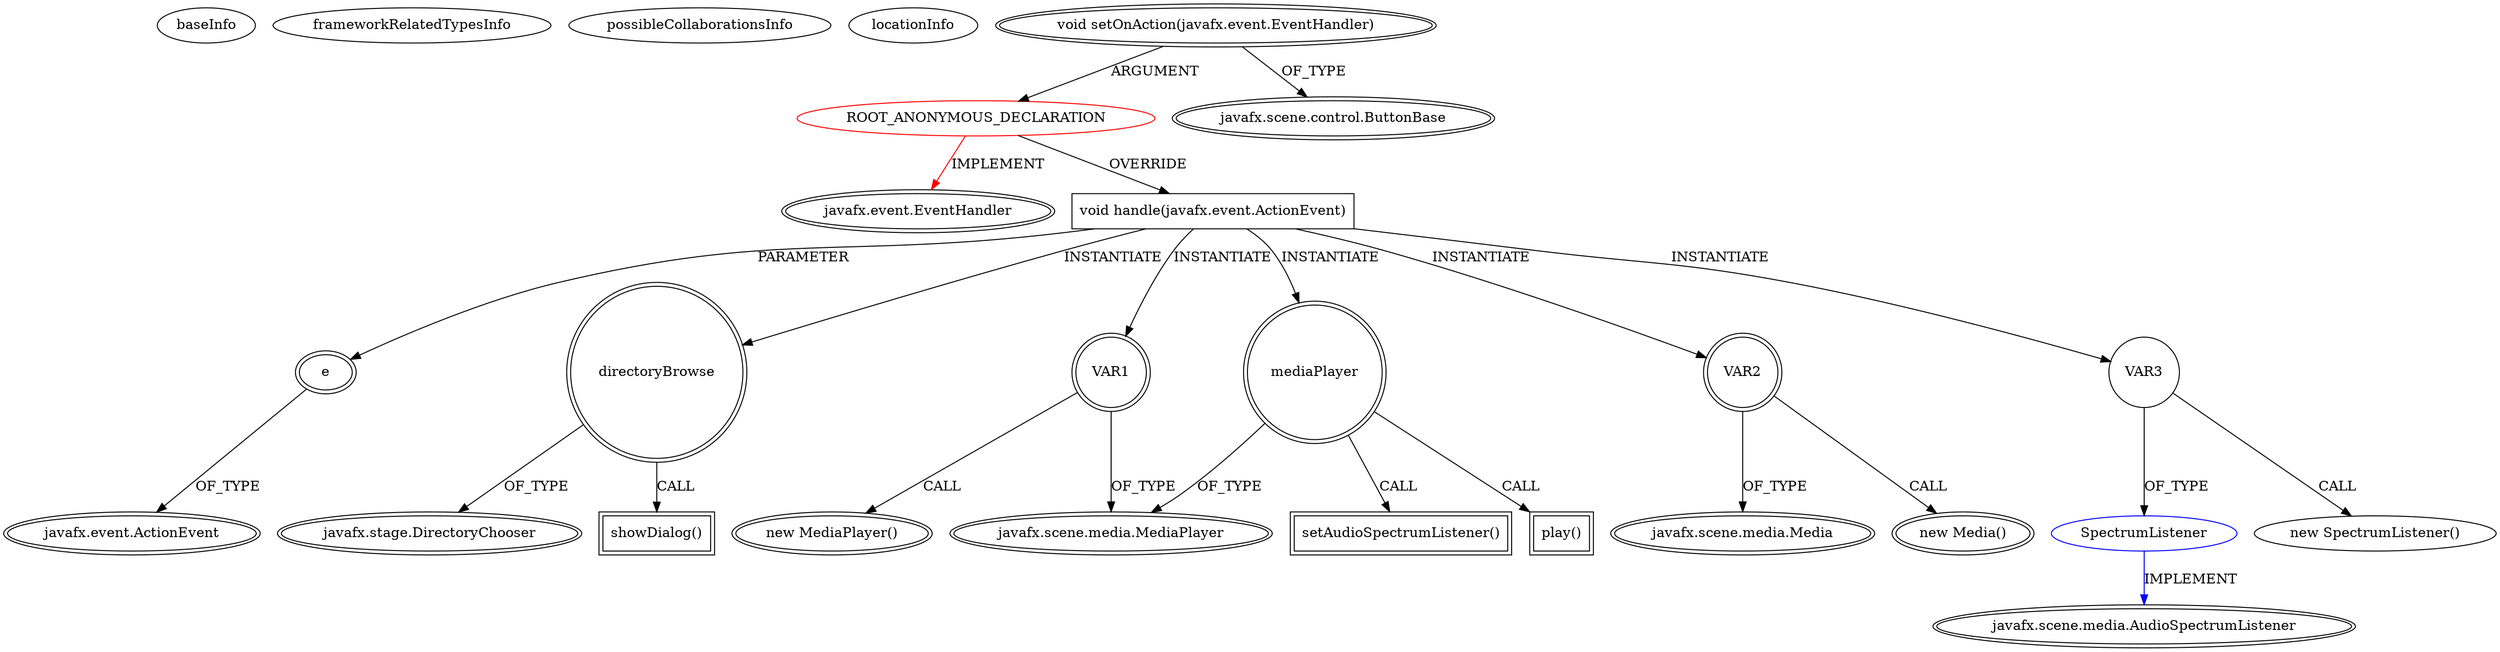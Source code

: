 digraph {
baseInfo[graphId=1512,category="extension_graph",isAnonymous=true,possibleRelation=true]
frameworkRelatedTypesInfo[0="javafx.event.EventHandler"]
possibleCollaborationsInfo[0="1512~OVERRIDING_METHOD_DECLARATION-INSTANTIATION-~javafx.event.EventHandler ~javafx.scene.media.AudioSpectrumListener ~true~false"]
locationInfo[projectName="Tsaru-Java-MP3-Visualizations",filePath="/Tsaru-Java-MP3-Visualizations/Java-MP3-Visualizations-master/mp3 Visualization/src/VisualizationInterface.java",contextSignature="void start(javafx.stage.Stage)",graphId="1512"]
0[label="ROOT_ANONYMOUS_DECLARATION",vertexType="ROOT_ANONYMOUS_DECLARATION",isFrameworkType=false,color=red]
1[label="javafx.event.EventHandler",vertexType="FRAMEWORK_INTERFACE_TYPE",isFrameworkType=true,peripheries=2]
2[label="void setOnAction(javafx.event.EventHandler)",vertexType="OUTSIDE_CALL",isFrameworkType=true,peripheries=2]
3[label="javafx.scene.control.ButtonBase",vertexType="FRAMEWORK_CLASS_TYPE",isFrameworkType=true,peripheries=2]
4[label="void handle(javafx.event.ActionEvent)",vertexType="OVERRIDING_METHOD_DECLARATION",isFrameworkType=false,shape=box]
5[label="e",vertexType="PARAMETER_DECLARATION",isFrameworkType=true,peripheries=2]
6[label="javafx.event.ActionEvent",vertexType="FRAMEWORK_CLASS_TYPE",isFrameworkType=true,peripheries=2]
7[label="directoryBrowse",vertexType="VARIABLE_EXPRESION",isFrameworkType=true,peripheries=2,shape=circle]
9[label="javafx.stage.DirectoryChooser",vertexType="FRAMEWORK_CLASS_TYPE",isFrameworkType=true,peripheries=2]
8[label="showDialog()",vertexType="INSIDE_CALL",isFrameworkType=true,peripheries=2,shape=box]
11[label="VAR1",vertexType="VARIABLE_EXPRESION",isFrameworkType=true,peripheries=2,shape=circle]
12[label="javafx.scene.media.MediaPlayer",vertexType="FRAMEWORK_CLASS_TYPE",isFrameworkType=true,peripheries=2]
10[label="new MediaPlayer()",vertexType="CONSTRUCTOR_CALL",isFrameworkType=true,peripheries=2]
14[label="VAR2",vertexType="VARIABLE_EXPRESION",isFrameworkType=true,peripheries=2,shape=circle]
15[label="javafx.scene.media.Media",vertexType="FRAMEWORK_CLASS_TYPE",isFrameworkType=true,peripheries=2]
13[label="new Media()",vertexType="CONSTRUCTOR_CALL",isFrameworkType=true,peripheries=2]
17[label="VAR3",vertexType="VARIABLE_EXPRESION",isFrameworkType=false,shape=circle]
18[label="SpectrumListener",vertexType="REFERENCE_CLIENT_CLASS_DECLARATION",isFrameworkType=false,color=blue]
19[label="javafx.scene.media.AudioSpectrumListener",vertexType="FRAMEWORK_INTERFACE_TYPE",isFrameworkType=true,peripheries=2]
16[label="new SpectrumListener()",vertexType="CONSTRUCTOR_CALL",isFrameworkType=false]
20[label="mediaPlayer",vertexType="VARIABLE_EXPRESION",isFrameworkType=true,peripheries=2,shape=circle]
21[label="setAudioSpectrumListener()",vertexType="INSIDE_CALL",isFrameworkType=true,peripheries=2,shape=box]
24[label="play()",vertexType="INSIDE_CALL",isFrameworkType=true,peripheries=2,shape=box]
0->1[label="IMPLEMENT",color=red]
2->0[label="ARGUMENT"]
2->3[label="OF_TYPE"]
0->4[label="OVERRIDE"]
5->6[label="OF_TYPE"]
4->5[label="PARAMETER"]
4->7[label="INSTANTIATE"]
7->9[label="OF_TYPE"]
7->8[label="CALL"]
4->11[label="INSTANTIATE"]
11->12[label="OF_TYPE"]
11->10[label="CALL"]
4->14[label="INSTANTIATE"]
14->15[label="OF_TYPE"]
14->13[label="CALL"]
4->17[label="INSTANTIATE"]
18->19[label="IMPLEMENT",color=blue]
17->18[label="OF_TYPE"]
17->16[label="CALL"]
4->20[label="INSTANTIATE"]
20->12[label="OF_TYPE"]
20->21[label="CALL"]
20->24[label="CALL"]
}
